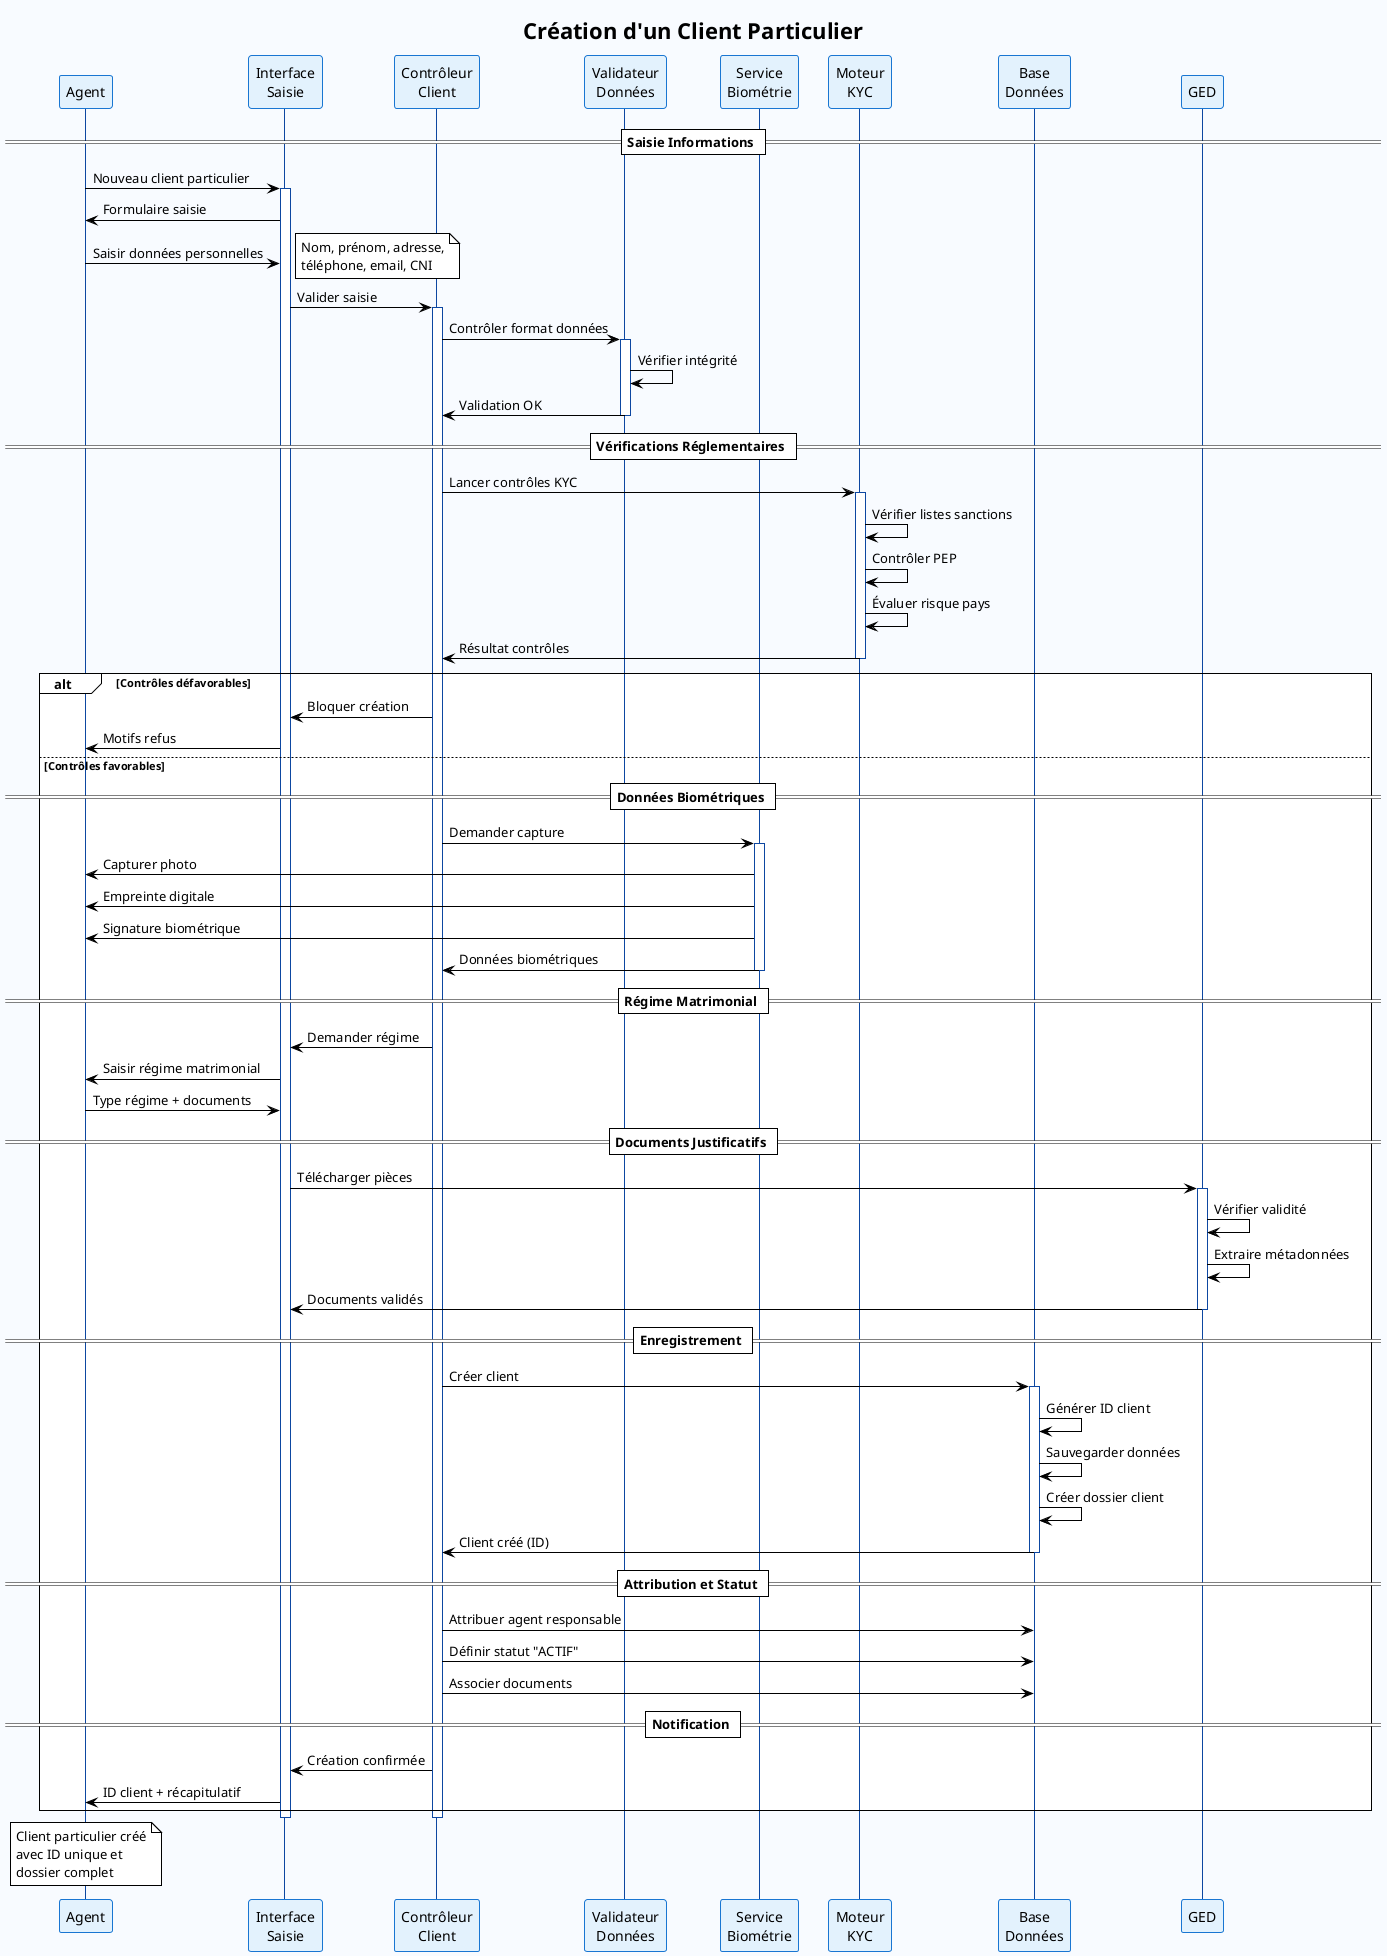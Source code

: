 @startuml Sequence_CreerClientParticulier
!theme plain
skinparam backgroundColor #F8FBFF
skinparam sequence {
    ActorBorderColor #1976D2
    LifeLineBorderColor #0D47A1
    ParticipantBorderColor #1976D2
    ParticipantBackgroundColor #E3F2FD
    MessageTextSize 8
    NoteTextSize 7
}

title Création d'un Client Particulier

participant "Agent" as agent
participant "Interface\nSaisie" as ui
participant "Contrôleur\nClient" as ctrl
participant "Validateur\nDonnées" as valid
participant "Service\nBiométrie" as bio
participant "Moteur\nKYC" as kyc
participant "Base\nDonnées" as bdd
participant "GED" as ged

== Saisie Informations ==
agent -> ui : Nouveau client particulier
activate ui
ui -> agent : Formulaire saisie
agent -> ui : Saisir données personnelles
note right : Nom, prénom, adresse,\ntéléphone, email, CNI

ui -> ctrl : Valider saisie
activate ctrl
ctrl -> valid : Contrôler format données
activate valid
valid -> valid : Vérifier intégrité
valid -> ctrl : Validation OK
deactivate valid

== Vérifications Réglementaires ==
ctrl -> kyc : Lancer contrôles KYC
activate kyc
kyc -> kyc : Vérifier listes sanctions
kyc -> kyc : Contrôler PEP
kyc -> kyc : Évaluer risque pays
kyc -> ctrl : Résultat contrôles
deactivate kyc

alt Contrôles défavorables
    ctrl -> ui : Bloquer création
    ui -> agent : Motifs refus
else Contrôles favorables
    == Données Biométriques ==
    ctrl -> bio : Demander capture
    activate bio
    bio -> agent : Capturer photo
    bio -> agent : Empreinte digitale
    bio -> agent : Signature biométrique
    bio -> ctrl : Données biométriques
    deactivate bio
    
    == Régime Matrimonial ==
    ctrl -> ui : Demander régime
    ui -> agent : Saisir régime matrimonial
    agent -> ui : Type régime + documents
    
    == Documents Justificatifs ==
    ui -> ged : Télécharger pièces
    activate ged
    ged -> ged : Vérifier validité
    ged -> ged : Extraire métadonnées
    ged -> ui : Documents validés
    deactivate ged
    
    == Enregistrement ==
    ctrl -> bdd : Créer client
    activate bdd
    bdd -> bdd : Générer ID client
    bdd -> bdd : Sauvegarder données
    bdd -> bdd : Créer dossier client
    bdd -> ctrl : Client créé (ID)
    deactivate bdd
    
    == Attribution et Statut ==
    ctrl -> bdd : Attribuer agent responsable
    ctrl -> bdd : Définir statut "ACTIF"
    ctrl -> bdd : Associer documents
    
    == Notification ==
    ctrl -> ui : Création confirmée
    ui -> agent : ID client + récapitulatif
end

deactivate ctrl
deactivate ui

note over agent : Client particulier créé\navec ID unique et\ndossier complet

@enduml

